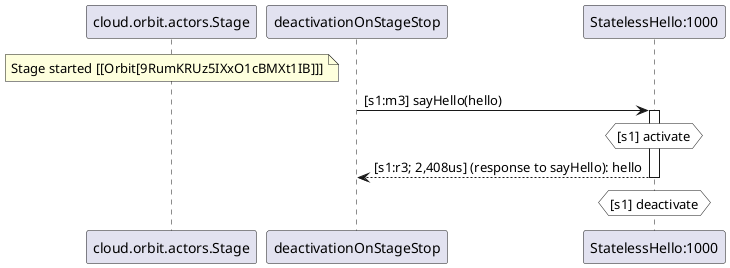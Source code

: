 @startuml
note over "cloud.orbit.actors.Stage": Stage started [[Orbit[9RumKRUz5IXxO1cBMXt1IB]]]
"deactivationOnStageStop" -> "StatelessHello:1000" : [s1:m3] sayHello(hello)
activate "StatelessHello:1000"
hnote over "StatelessHello:1000" #white : [s1] activate
"StatelessHello:1000" --> "deactivationOnStageStop" : [s1:r3; 2,408us] (response to sayHello): hello
deactivate "StatelessHello:1000"
hnote over "StatelessHello:1000" #white : [s1] deactivate
@enduml
